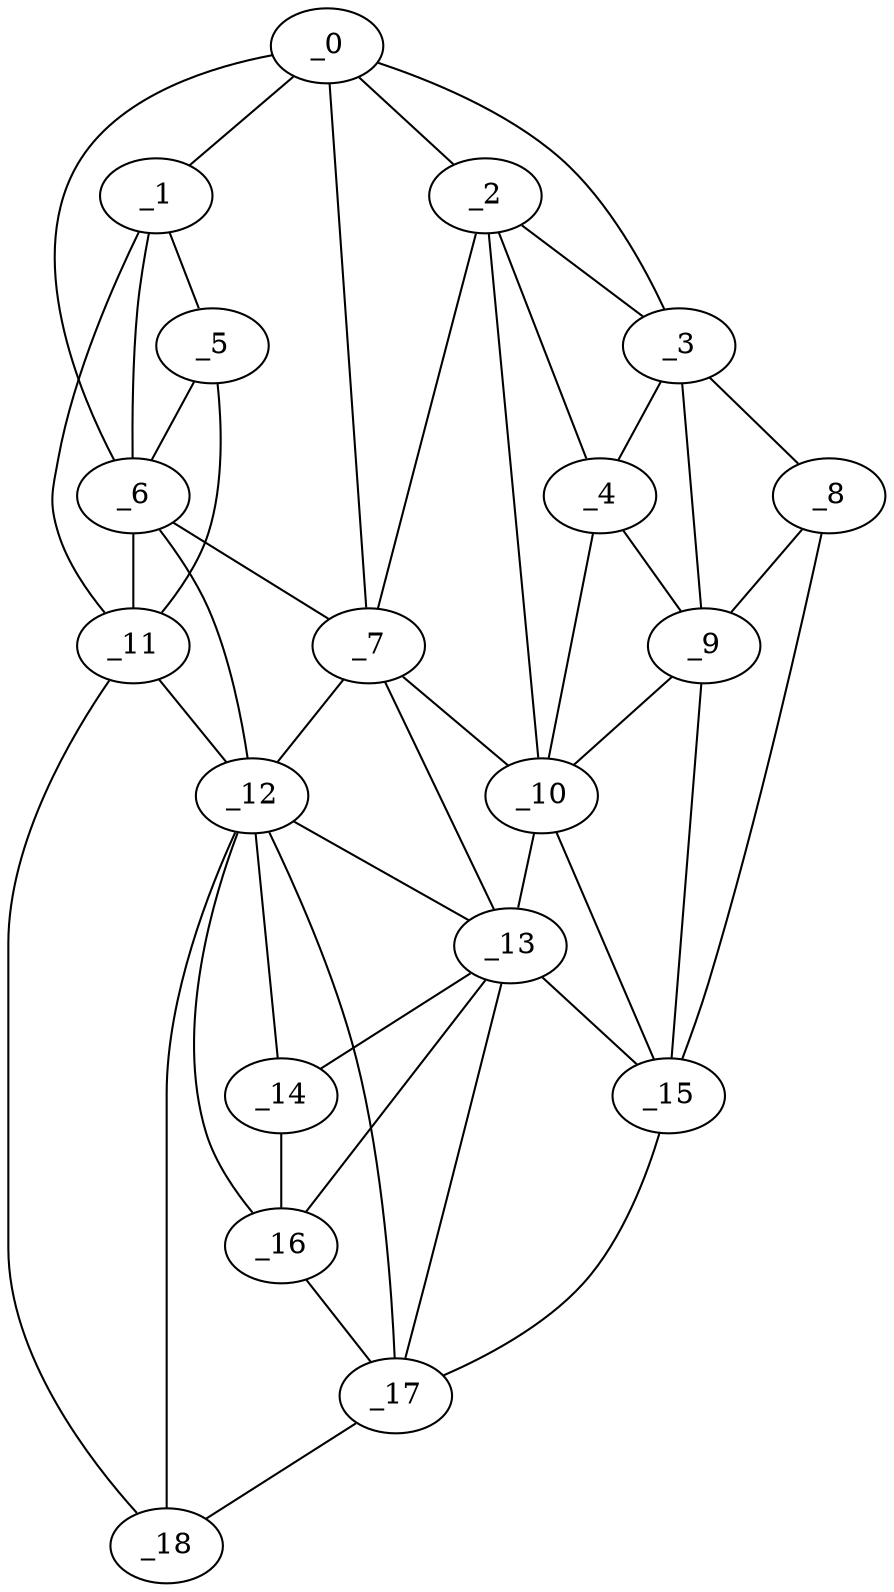 graph "obj52__60.gxl" {
	_0	 [x=40,
		y=47];
	_1	 [x=41,
		y=113];
	_0 -- _1	 [valence=1];
	_2	 [x=45,
		y=42];
	_0 -- _2	 [valence=2];
	_3	 [x=47,
		y=4];
	_0 -- _3	 [valence=1];
	_6	 [x=54,
		y=99];
	_0 -- _6	 [valence=2];
	_7	 [x=57,
		y=52];
	_0 -- _7	 [valence=1];
	_5	 [x=51,
		y=118];
	_1 -- _5	 [valence=2];
	_1 -- _6	 [valence=2];
	_11	 [x=59,
		y=124];
	_1 -- _11	 [valence=1];
	_2 -- _3	 [valence=1];
	_4	 [x=50,
		y=38];
	_2 -- _4	 [valence=2];
	_2 -- _7	 [valence=2];
	_10	 [x=59,
		y=43];
	_2 -- _10	 [valence=2];
	_3 -- _4	 [valence=1];
	_8	 [x=58,
		y=5];
	_3 -- _8	 [valence=1];
	_9	 [x=59,
		y=32];
	_3 -- _9	 [valence=2];
	_4 -- _9	 [valence=2];
	_4 -- _10	 [valence=1];
	_5 -- _6	 [valence=1];
	_5 -- _11	 [valence=2];
	_6 -- _7	 [valence=1];
	_6 -- _11	 [valence=2];
	_12	 [x=69,
		y=92];
	_6 -- _12	 [valence=2];
	_7 -- _10	 [valence=1];
	_7 -- _12	 [valence=1];
	_13	 [x=86,
		y=67];
	_7 -- _13	 [valence=2];
	_8 -- _9	 [valence=2];
	_15	 [x=87,
		y=17];
	_8 -- _15	 [valence=1];
	_9 -- _10	 [valence=1];
	_9 -- _15	 [valence=2];
	_10 -- _13	 [valence=1];
	_10 -- _15	 [valence=2];
	_11 -- _12	 [valence=2];
	_18	 [x=88,
		y=114];
	_11 -- _18	 [valence=1];
	_12 -- _13	 [valence=2];
	_14	 [x=86,
		y=80];
	_12 -- _14	 [valence=1];
	_16	 [x=87,
		y=93];
	_12 -- _16	 [valence=1];
	_17	 [x=88,
		y=104];
	_12 -- _17	 [valence=1];
	_12 -- _18	 [valence=2];
	_13 -- _14	 [valence=2];
	_13 -- _15	 [valence=2];
	_13 -- _16	 [valence=1];
	_13 -- _17	 [valence=1];
	_14 -- _16	 [valence=2];
	_15 -- _17	 [valence=1];
	_16 -- _17	 [valence=2];
	_17 -- _18	 [valence=1];
}

